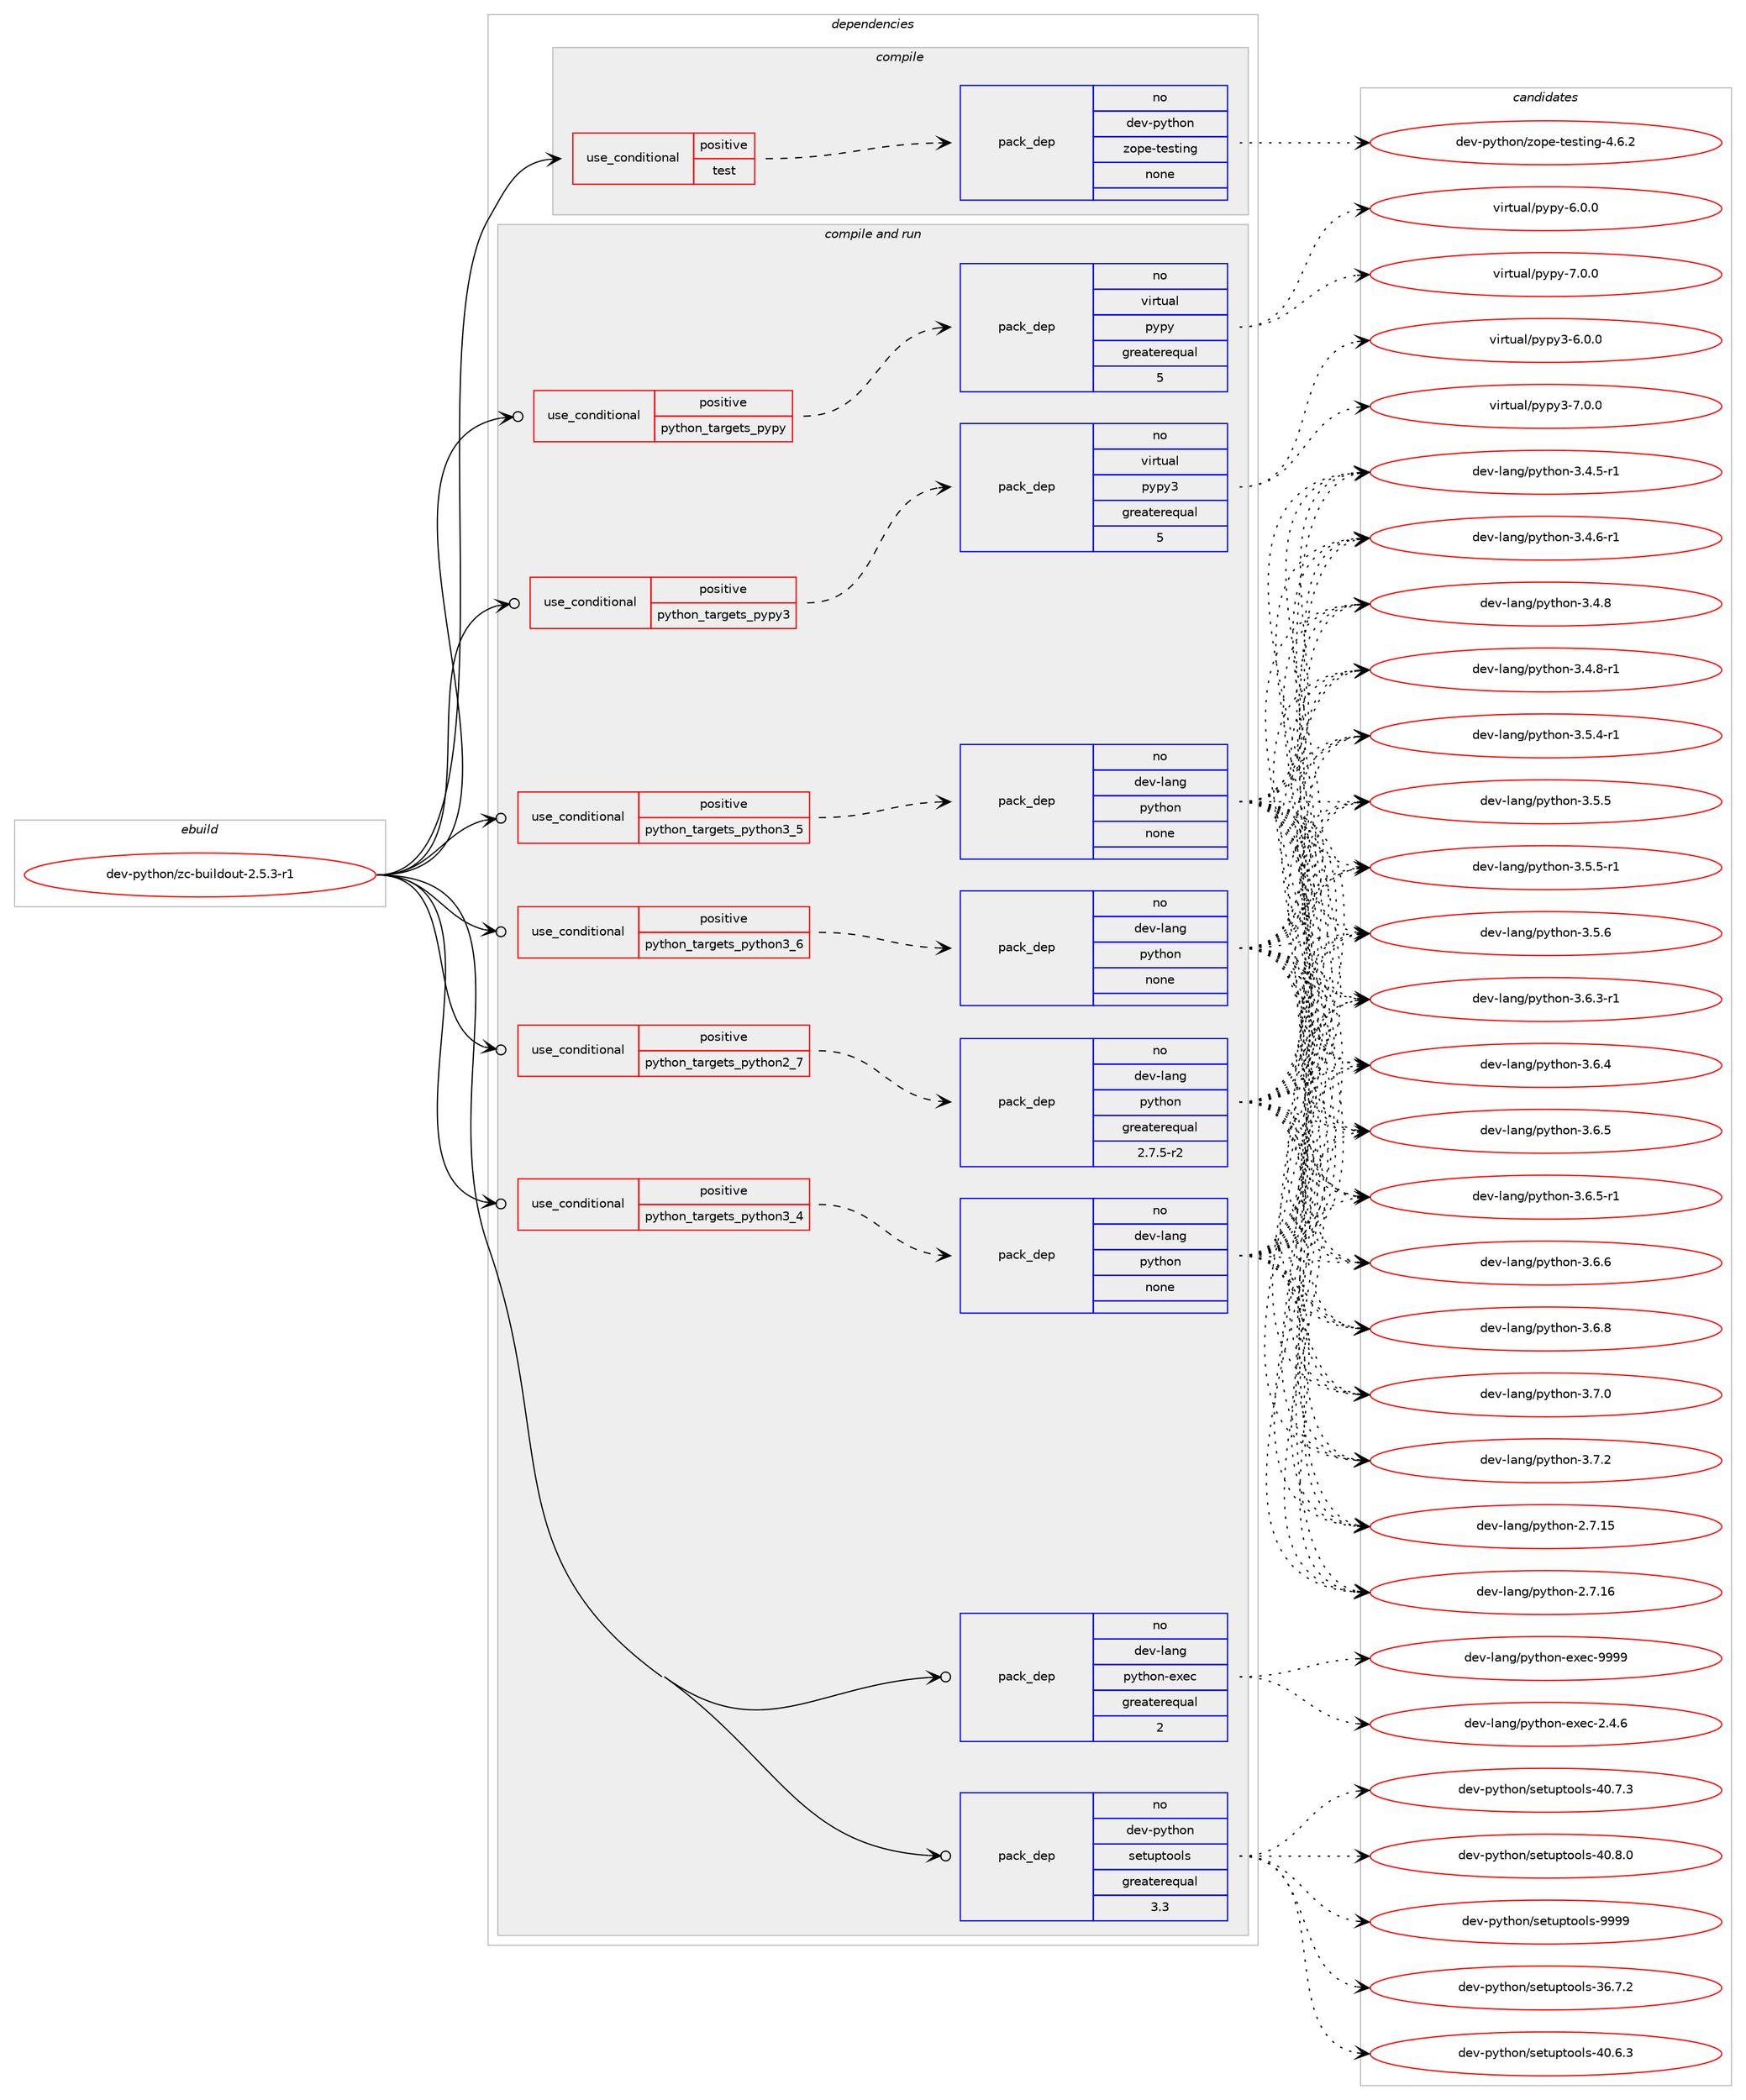 digraph prolog {

# *************
# Graph options
# *************

newrank=true;
concentrate=true;
compound=true;
graph [rankdir=LR,fontname=Helvetica,fontsize=10,ranksep=1.5];#, ranksep=2.5, nodesep=0.2];
edge  [arrowhead=vee];
node  [fontname=Helvetica,fontsize=10];

# **********
# The ebuild
# **********

subgraph cluster_leftcol {
color=gray;
rank=same;
label=<<i>ebuild</i>>;
id [label="dev-python/zc-buildout-2.5.3-r1", color=red, width=4, href="../dev-python/zc-buildout-2.5.3-r1.svg"];
}

# ****************
# The dependencies
# ****************

subgraph cluster_midcol {
color=gray;
label=<<i>dependencies</i>>;
subgraph cluster_compile {
fillcolor="#eeeeee";
style=filled;
label=<<i>compile</i>>;
subgraph cond387228 {
dependency1449106 [label=<<TABLE BORDER="0" CELLBORDER="1" CELLSPACING="0" CELLPADDING="4"><TR><TD ROWSPAN="3" CELLPADDING="10">use_conditional</TD></TR><TR><TD>positive</TD></TR><TR><TD>test</TD></TR></TABLE>>, shape=none, color=red];
subgraph pack1038505 {
dependency1449107 [label=<<TABLE BORDER="0" CELLBORDER="1" CELLSPACING="0" CELLPADDING="4" WIDTH="220"><TR><TD ROWSPAN="6" CELLPADDING="30">pack_dep</TD></TR><TR><TD WIDTH="110">no</TD></TR><TR><TD>dev-python</TD></TR><TR><TD>zope-testing</TD></TR><TR><TD>none</TD></TR><TR><TD></TD></TR></TABLE>>, shape=none, color=blue];
}
dependency1449106:e -> dependency1449107:w [weight=20,style="dashed",arrowhead="vee"];
}
id:e -> dependency1449106:w [weight=20,style="solid",arrowhead="vee"];
}
subgraph cluster_compileandrun {
fillcolor="#eeeeee";
style=filled;
label=<<i>compile and run</i>>;
subgraph cond387229 {
dependency1449108 [label=<<TABLE BORDER="0" CELLBORDER="1" CELLSPACING="0" CELLPADDING="4"><TR><TD ROWSPAN="3" CELLPADDING="10">use_conditional</TD></TR><TR><TD>positive</TD></TR><TR><TD>python_targets_pypy</TD></TR></TABLE>>, shape=none, color=red];
subgraph pack1038506 {
dependency1449109 [label=<<TABLE BORDER="0" CELLBORDER="1" CELLSPACING="0" CELLPADDING="4" WIDTH="220"><TR><TD ROWSPAN="6" CELLPADDING="30">pack_dep</TD></TR><TR><TD WIDTH="110">no</TD></TR><TR><TD>virtual</TD></TR><TR><TD>pypy</TD></TR><TR><TD>greaterequal</TD></TR><TR><TD>5</TD></TR></TABLE>>, shape=none, color=blue];
}
dependency1449108:e -> dependency1449109:w [weight=20,style="dashed",arrowhead="vee"];
}
id:e -> dependency1449108:w [weight=20,style="solid",arrowhead="odotvee"];
subgraph cond387230 {
dependency1449110 [label=<<TABLE BORDER="0" CELLBORDER="1" CELLSPACING="0" CELLPADDING="4"><TR><TD ROWSPAN="3" CELLPADDING="10">use_conditional</TD></TR><TR><TD>positive</TD></TR><TR><TD>python_targets_pypy3</TD></TR></TABLE>>, shape=none, color=red];
subgraph pack1038507 {
dependency1449111 [label=<<TABLE BORDER="0" CELLBORDER="1" CELLSPACING="0" CELLPADDING="4" WIDTH="220"><TR><TD ROWSPAN="6" CELLPADDING="30">pack_dep</TD></TR><TR><TD WIDTH="110">no</TD></TR><TR><TD>virtual</TD></TR><TR><TD>pypy3</TD></TR><TR><TD>greaterequal</TD></TR><TR><TD>5</TD></TR></TABLE>>, shape=none, color=blue];
}
dependency1449110:e -> dependency1449111:w [weight=20,style="dashed",arrowhead="vee"];
}
id:e -> dependency1449110:w [weight=20,style="solid",arrowhead="odotvee"];
subgraph cond387231 {
dependency1449112 [label=<<TABLE BORDER="0" CELLBORDER="1" CELLSPACING="0" CELLPADDING="4"><TR><TD ROWSPAN="3" CELLPADDING="10">use_conditional</TD></TR><TR><TD>positive</TD></TR><TR><TD>python_targets_python2_7</TD></TR></TABLE>>, shape=none, color=red];
subgraph pack1038508 {
dependency1449113 [label=<<TABLE BORDER="0" CELLBORDER="1" CELLSPACING="0" CELLPADDING="4" WIDTH="220"><TR><TD ROWSPAN="6" CELLPADDING="30">pack_dep</TD></TR><TR><TD WIDTH="110">no</TD></TR><TR><TD>dev-lang</TD></TR><TR><TD>python</TD></TR><TR><TD>greaterequal</TD></TR><TR><TD>2.7.5-r2</TD></TR></TABLE>>, shape=none, color=blue];
}
dependency1449112:e -> dependency1449113:w [weight=20,style="dashed",arrowhead="vee"];
}
id:e -> dependency1449112:w [weight=20,style="solid",arrowhead="odotvee"];
subgraph cond387232 {
dependency1449114 [label=<<TABLE BORDER="0" CELLBORDER="1" CELLSPACING="0" CELLPADDING="4"><TR><TD ROWSPAN="3" CELLPADDING="10">use_conditional</TD></TR><TR><TD>positive</TD></TR><TR><TD>python_targets_python3_4</TD></TR></TABLE>>, shape=none, color=red];
subgraph pack1038509 {
dependency1449115 [label=<<TABLE BORDER="0" CELLBORDER="1" CELLSPACING="0" CELLPADDING="4" WIDTH="220"><TR><TD ROWSPAN="6" CELLPADDING="30">pack_dep</TD></TR><TR><TD WIDTH="110">no</TD></TR><TR><TD>dev-lang</TD></TR><TR><TD>python</TD></TR><TR><TD>none</TD></TR><TR><TD></TD></TR></TABLE>>, shape=none, color=blue];
}
dependency1449114:e -> dependency1449115:w [weight=20,style="dashed",arrowhead="vee"];
}
id:e -> dependency1449114:w [weight=20,style="solid",arrowhead="odotvee"];
subgraph cond387233 {
dependency1449116 [label=<<TABLE BORDER="0" CELLBORDER="1" CELLSPACING="0" CELLPADDING="4"><TR><TD ROWSPAN="3" CELLPADDING="10">use_conditional</TD></TR><TR><TD>positive</TD></TR><TR><TD>python_targets_python3_5</TD></TR></TABLE>>, shape=none, color=red];
subgraph pack1038510 {
dependency1449117 [label=<<TABLE BORDER="0" CELLBORDER="1" CELLSPACING="0" CELLPADDING="4" WIDTH="220"><TR><TD ROWSPAN="6" CELLPADDING="30">pack_dep</TD></TR><TR><TD WIDTH="110">no</TD></TR><TR><TD>dev-lang</TD></TR><TR><TD>python</TD></TR><TR><TD>none</TD></TR><TR><TD></TD></TR></TABLE>>, shape=none, color=blue];
}
dependency1449116:e -> dependency1449117:w [weight=20,style="dashed",arrowhead="vee"];
}
id:e -> dependency1449116:w [weight=20,style="solid",arrowhead="odotvee"];
subgraph cond387234 {
dependency1449118 [label=<<TABLE BORDER="0" CELLBORDER="1" CELLSPACING="0" CELLPADDING="4"><TR><TD ROWSPAN="3" CELLPADDING="10">use_conditional</TD></TR><TR><TD>positive</TD></TR><TR><TD>python_targets_python3_6</TD></TR></TABLE>>, shape=none, color=red];
subgraph pack1038511 {
dependency1449119 [label=<<TABLE BORDER="0" CELLBORDER="1" CELLSPACING="0" CELLPADDING="4" WIDTH="220"><TR><TD ROWSPAN="6" CELLPADDING="30">pack_dep</TD></TR><TR><TD WIDTH="110">no</TD></TR><TR><TD>dev-lang</TD></TR><TR><TD>python</TD></TR><TR><TD>none</TD></TR><TR><TD></TD></TR></TABLE>>, shape=none, color=blue];
}
dependency1449118:e -> dependency1449119:w [weight=20,style="dashed",arrowhead="vee"];
}
id:e -> dependency1449118:w [weight=20,style="solid",arrowhead="odotvee"];
subgraph pack1038512 {
dependency1449120 [label=<<TABLE BORDER="0" CELLBORDER="1" CELLSPACING="0" CELLPADDING="4" WIDTH="220"><TR><TD ROWSPAN="6" CELLPADDING="30">pack_dep</TD></TR><TR><TD WIDTH="110">no</TD></TR><TR><TD>dev-lang</TD></TR><TR><TD>python-exec</TD></TR><TR><TD>greaterequal</TD></TR><TR><TD>2</TD></TR></TABLE>>, shape=none, color=blue];
}
id:e -> dependency1449120:w [weight=20,style="solid",arrowhead="odotvee"];
subgraph pack1038513 {
dependency1449121 [label=<<TABLE BORDER="0" CELLBORDER="1" CELLSPACING="0" CELLPADDING="4" WIDTH="220"><TR><TD ROWSPAN="6" CELLPADDING="30">pack_dep</TD></TR><TR><TD WIDTH="110">no</TD></TR><TR><TD>dev-python</TD></TR><TR><TD>setuptools</TD></TR><TR><TD>greaterequal</TD></TR><TR><TD>3.3</TD></TR></TABLE>>, shape=none, color=blue];
}
id:e -> dependency1449121:w [weight=20,style="solid",arrowhead="odotvee"];
}
subgraph cluster_run {
fillcolor="#eeeeee";
style=filled;
label=<<i>run</i>>;
}
}

# **************
# The candidates
# **************

subgraph cluster_choices {
rank=same;
color=gray;
label=<<i>candidates</i>>;

subgraph choice1038505 {
color=black;
nodesep=1;
choice100101118451121211161041111104712211111210145116101115116105110103455246544650 [label="dev-python/zope-testing-4.6.2", color=red, width=4,href="../dev-python/zope-testing-4.6.2.svg"];
dependency1449107:e -> choice100101118451121211161041111104712211111210145116101115116105110103455246544650:w [style=dotted,weight="100"];
}
subgraph choice1038506 {
color=black;
nodesep=1;
choice1181051141161179710847112121112121455446484648 [label="virtual/pypy-6.0.0", color=red, width=4,href="../virtual/pypy-6.0.0.svg"];
choice1181051141161179710847112121112121455546484648 [label="virtual/pypy-7.0.0", color=red, width=4,href="../virtual/pypy-7.0.0.svg"];
dependency1449109:e -> choice1181051141161179710847112121112121455446484648:w [style=dotted,weight="100"];
dependency1449109:e -> choice1181051141161179710847112121112121455546484648:w [style=dotted,weight="100"];
}
subgraph choice1038507 {
color=black;
nodesep=1;
choice118105114116117971084711212111212151455446484648 [label="virtual/pypy3-6.0.0", color=red, width=4,href="../virtual/pypy3-6.0.0.svg"];
choice118105114116117971084711212111212151455546484648 [label="virtual/pypy3-7.0.0", color=red, width=4,href="../virtual/pypy3-7.0.0.svg"];
dependency1449111:e -> choice118105114116117971084711212111212151455446484648:w [style=dotted,weight="100"];
dependency1449111:e -> choice118105114116117971084711212111212151455546484648:w [style=dotted,weight="100"];
}
subgraph choice1038508 {
color=black;
nodesep=1;
choice10010111845108971101034711212111610411111045504655464953 [label="dev-lang/python-2.7.15", color=red, width=4,href="../dev-lang/python-2.7.15.svg"];
choice10010111845108971101034711212111610411111045504655464954 [label="dev-lang/python-2.7.16", color=red, width=4,href="../dev-lang/python-2.7.16.svg"];
choice1001011184510897110103471121211161041111104551465246534511449 [label="dev-lang/python-3.4.5-r1", color=red, width=4,href="../dev-lang/python-3.4.5-r1.svg"];
choice1001011184510897110103471121211161041111104551465246544511449 [label="dev-lang/python-3.4.6-r1", color=red, width=4,href="../dev-lang/python-3.4.6-r1.svg"];
choice100101118451089711010347112121116104111110455146524656 [label="dev-lang/python-3.4.8", color=red, width=4,href="../dev-lang/python-3.4.8.svg"];
choice1001011184510897110103471121211161041111104551465246564511449 [label="dev-lang/python-3.4.8-r1", color=red, width=4,href="../dev-lang/python-3.4.8-r1.svg"];
choice1001011184510897110103471121211161041111104551465346524511449 [label="dev-lang/python-3.5.4-r1", color=red, width=4,href="../dev-lang/python-3.5.4-r1.svg"];
choice100101118451089711010347112121116104111110455146534653 [label="dev-lang/python-3.5.5", color=red, width=4,href="../dev-lang/python-3.5.5.svg"];
choice1001011184510897110103471121211161041111104551465346534511449 [label="dev-lang/python-3.5.5-r1", color=red, width=4,href="../dev-lang/python-3.5.5-r1.svg"];
choice100101118451089711010347112121116104111110455146534654 [label="dev-lang/python-3.5.6", color=red, width=4,href="../dev-lang/python-3.5.6.svg"];
choice1001011184510897110103471121211161041111104551465446514511449 [label="dev-lang/python-3.6.3-r1", color=red, width=4,href="../dev-lang/python-3.6.3-r1.svg"];
choice100101118451089711010347112121116104111110455146544652 [label="dev-lang/python-3.6.4", color=red, width=4,href="../dev-lang/python-3.6.4.svg"];
choice100101118451089711010347112121116104111110455146544653 [label="dev-lang/python-3.6.5", color=red, width=4,href="../dev-lang/python-3.6.5.svg"];
choice1001011184510897110103471121211161041111104551465446534511449 [label="dev-lang/python-3.6.5-r1", color=red, width=4,href="../dev-lang/python-3.6.5-r1.svg"];
choice100101118451089711010347112121116104111110455146544654 [label="dev-lang/python-3.6.6", color=red, width=4,href="../dev-lang/python-3.6.6.svg"];
choice100101118451089711010347112121116104111110455146544656 [label="dev-lang/python-3.6.8", color=red, width=4,href="../dev-lang/python-3.6.8.svg"];
choice100101118451089711010347112121116104111110455146554648 [label="dev-lang/python-3.7.0", color=red, width=4,href="../dev-lang/python-3.7.0.svg"];
choice100101118451089711010347112121116104111110455146554650 [label="dev-lang/python-3.7.2", color=red, width=4,href="../dev-lang/python-3.7.2.svg"];
dependency1449113:e -> choice10010111845108971101034711212111610411111045504655464953:w [style=dotted,weight="100"];
dependency1449113:e -> choice10010111845108971101034711212111610411111045504655464954:w [style=dotted,weight="100"];
dependency1449113:e -> choice1001011184510897110103471121211161041111104551465246534511449:w [style=dotted,weight="100"];
dependency1449113:e -> choice1001011184510897110103471121211161041111104551465246544511449:w [style=dotted,weight="100"];
dependency1449113:e -> choice100101118451089711010347112121116104111110455146524656:w [style=dotted,weight="100"];
dependency1449113:e -> choice1001011184510897110103471121211161041111104551465246564511449:w [style=dotted,weight="100"];
dependency1449113:e -> choice1001011184510897110103471121211161041111104551465346524511449:w [style=dotted,weight="100"];
dependency1449113:e -> choice100101118451089711010347112121116104111110455146534653:w [style=dotted,weight="100"];
dependency1449113:e -> choice1001011184510897110103471121211161041111104551465346534511449:w [style=dotted,weight="100"];
dependency1449113:e -> choice100101118451089711010347112121116104111110455146534654:w [style=dotted,weight="100"];
dependency1449113:e -> choice1001011184510897110103471121211161041111104551465446514511449:w [style=dotted,weight="100"];
dependency1449113:e -> choice100101118451089711010347112121116104111110455146544652:w [style=dotted,weight="100"];
dependency1449113:e -> choice100101118451089711010347112121116104111110455146544653:w [style=dotted,weight="100"];
dependency1449113:e -> choice1001011184510897110103471121211161041111104551465446534511449:w [style=dotted,weight="100"];
dependency1449113:e -> choice100101118451089711010347112121116104111110455146544654:w [style=dotted,weight="100"];
dependency1449113:e -> choice100101118451089711010347112121116104111110455146544656:w [style=dotted,weight="100"];
dependency1449113:e -> choice100101118451089711010347112121116104111110455146554648:w [style=dotted,weight="100"];
dependency1449113:e -> choice100101118451089711010347112121116104111110455146554650:w [style=dotted,weight="100"];
}
subgraph choice1038509 {
color=black;
nodesep=1;
choice10010111845108971101034711212111610411111045504655464953 [label="dev-lang/python-2.7.15", color=red, width=4,href="../dev-lang/python-2.7.15.svg"];
choice10010111845108971101034711212111610411111045504655464954 [label="dev-lang/python-2.7.16", color=red, width=4,href="../dev-lang/python-2.7.16.svg"];
choice1001011184510897110103471121211161041111104551465246534511449 [label="dev-lang/python-3.4.5-r1", color=red, width=4,href="../dev-lang/python-3.4.5-r1.svg"];
choice1001011184510897110103471121211161041111104551465246544511449 [label="dev-lang/python-3.4.6-r1", color=red, width=4,href="../dev-lang/python-3.4.6-r1.svg"];
choice100101118451089711010347112121116104111110455146524656 [label="dev-lang/python-3.4.8", color=red, width=4,href="../dev-lang/python-3.4.8.svg"];
choice1001011184510897110103471121211161041111104551465246564511449 [label="dev-lang/python-3.4.8-r1", color=red, width=4,href="../dev-lang/python-3.4.8-r1.svg"];
choice1001011184510897110103471121211161041111104551465346524511449 [label="dev-lang/python-3.5.4-r1", color=red, width=4,href="../dev-lang/python-3.5.4-r1.svg"];
choice100101118451089711010347112121116104111110455146534653 [label="dev-lang/python-3.5.5", color=red, width=4,href="../dev-lang/python-3.5.5.svg"];
choice1001011184510897110103471121211161041111104551465346534511449 [label="dev-lang/python-3.5.5-r1", color=red, width=4,href="../dev-lang/python-3.5.5-r1.svg"];
choice100101118451089711010347112121116104111110455146534654 [label="dev-lang/python-3.5.6", color=red, width=4,href="../dev-lang/python-3.5.6.svg"];
choice1001011184510897110103471121211161041111104551465446514511449 [label="dev-lang/python-3.6.3-r1", color=red, width=4,href="../dev-lang/python-3.6.3-r1.svg"];
choice100101118451089711010347112121116104111110455146544652 [label="dev-lang/python-3.6.4", color=red, width=4,href="../dev-lang/python-3.6.4.svg"];
choice100101118451089711010347112121116104111110455146544653 [label="dev-lang/python-3.6.5", color=red, width=4,href="../dev-lang/python-3.6.5.svg"];
choice1001011184510897110103471121211161041111104551465446534511449 [label="dev-lang/python-3.6.5-r1", color=red, width=4,href="../dev-lang/python-3.6.5-r1.svg"];
choice100101118451089711010347112121116104111110455146544654 [label="dev-lang/python-3.6.6", color=red, width=4,href="../dev-lang/python-3.6.6.svg"];
choice100101118451089711010347112121116104111110455146544656 [label="dev-lang/python-3.6.8", color=red, width=4,href="../dev-lang/python-3.6.8.svg"];
choice100101118451089711010347112121116104111110455146554648 [label="dev-lang/python-3.7.0", color=red, width=4,href="../dev-lang/python-3.7.0.svg"];
choice100101118451089711010347112121116104111110455146554650 [label="dev-lang/python-3.7.2", color=red, width=4,href="../dev-lang/python-3.7.2.svg"];
dependency1449115:e -> choice10010111845108971101034711212111610411111045504655464953:w [style=dotted,weight="100"];
dependency1449115:e -> choice10010111845108971101034711212111610411111045504655464954:w [style=dotted,weight="100"];
dependency1449115:e -> choice1001011184510897110103471121211161041111104551465246534511449:w [style=dotted,weight="100"];
dependency1449115:e -> choice1001011184510897110103471121211161041111104551465246544511449:w [style=dotted,weight="100"];
dependency1449115:e -> choice100101118451089711010347112121116104111110455146524656:w [style=dotted,weight="100"];
dependency1449115:e -> choice1001011184510897110103471121211161041111104551465246564511449:w [style=dotted,weight="100"];
dependency1449115:e -> choice1001011184510897110103471121211161041111104551465346524511449:w [style=dotted,weight="100"];
dependency1449115:e -> choice100101118451089711010347112121116104111110455146534653:w [style=dotted,weight="100"];
dependency1449115:e -> choice1001011184510897110103471121211161041111104551465346534511449:w [style=dotted,weight="100"];
dependency1449115:e -> choice100101118451089711010347112121116104111110455146534654:w [style=dotted,weight="100"];
dependency1449115:e -> choice1001011184510897110103471121211161041111104551465446514511449:w [style=dotted,weight="100"];
dependency1449115:e -> choice100101118451089711010347112121116104111110455146544652:w [style=dotted,weight="100"];
dependency1449115:e -> choice100101118451089711010347112121116104111110455146544653:w [style=dotted,weight="100"];
dependency1449115:e -> choice1001011184510897110103471121211161041111104551465446534511449:w [style=dotted,weight="100"];
dependency1449115:e -> choice100101118451089711010347112121116104111110455146544654:w [style=dotted,weight="100"];
dependency1449115:e -> choice100101118451089711010347112121116104111110455146544656:w [style=dotted,weight="100"];
dependency1449115:e -> choice100101118451089711010347112121116104111110455146554648:w [style=dotted,weight="100"];
dependency1449115:e -> choice100101118451089711010347112121116104111110455146554650:w [style=dotted,weight="100"];
}
subgraph choice1038510 {
color=black;
nodesep=1;
choice10010111845108971101034711212111610411111045504655464953 [label="dev-lang/python-2.7.15", color=red, width=4,href="../dev-lang/python-2.7.15.svg"];
choice10010111845108971101034711212111610411111045504655464954 [label="dev-lang/python-2.7.16", color=red, width=4,href="../dev-lang/python-2.7.16.svg"];
choice1001011184510897110103471121211161041111104551465246534511449 [label="dev-lang/python-3.4.5-r1", color=red, width=4,href="../dev-lang/python-3.4.5-r1.svg"];
choice1001011184510897110103471121211161041111104551465246544511449 [label="dev-lang/python-3.4.6-r1", color=red, width=4,href="../dev-lang/python-3.4.6-r1.svg"];
choice100101118451089711010347112121116104111110455146524656 [label="dev-lang/python-3.4.8", color=red, width=4,href="../dev-lang/python-3.4.8.svg"];
choice1001011184510897110103471121211161041111104551465246564511449 [label="dev-lang/python-3.4.8-r1", color=red, width=4,href="../dev-lang/python-3.4.8-r1.svg"];
choice1001011184510897110103471121211161041111104551465346524511449 [label="dev-lang/python-3.5.4-r1", color=red, width=4,href="../dev-lang/python-3.5.4-r1.svg"];
choice100101118451089711010347112121116104111110455146534653 [label="dev-lang/python-3.5.5", color=red, width=4,href="../dev-lang/python-3.5.5.svg"];
choice1001011184510897110103471121211161041111104551465346534511449 [label="dev-lang/python-3.5.5-r1", color=red, width=4,href="../dev-lang/python-3.5.5-r1.svg"];
choice100101118451089711010347112121116104111110455146534654 [label="dev-lang/python-3.5.6", color=red, width=4,href="../dev-lang/python-3.5.6.svg"];
choice1001011184510897110103471121211161041111104551465446514511449 [label="dev-lang/python-3.6.3-r1", color=red, width=4,href="../dev-lang/python-3.6.3-r1.svg"];
choice100101118451089711010347112121116104111110455146544652 [label="dev-lang/python-3.6.4", color=red, width=4,href="../dev-lang/python-3.6.4.svg"];
choice100101118451089711010347112121116104111110455146544653 [label="dev-lang/python-3.6.5", color=red, width=4,href="../dev-lang/python-3.6.5.svg"];
choice1001011184510897110103471121211161041111104551465446534511449 [label="dev-lang/python-3.6.5-r1", color=red, width=4,href="../dev-lang/python-3.6.5-r1.svg"];
choice100101118451089711010347112121116104111110455146544654 [label="dev-lang/python-3.6.6", color=red, width=4,href="../dev-lang/python-3.6.6.svg"];
choice100101118451089711010347112121116104111110455146544656 [label="dev-lang/python-3.6.8", color=red, width=4,href="../dev-lang/python-3.6.8.svg"];
choice100101118451089711010347112121116104111110455146554648 [label="dev-lang/python-3.7.0", color=red, width=4,href="../dev-lang/python-3.7.0.svg"];
choice100101118451089711010347112121116104111110455146554650 [label="dev-lang/python-3.7.2", color=red, width=4,href="../dev-lang/python-3.7.2.svg"];
dependency1449117:e -> choice10010111845108971101034711212111610411111045504655464953:w [style=dotted,weight="100"];
dependency1449117:e -> choice10010111845108971101034711212111610411111045504655464954:w [style=dotted,weight="100"];
dependency1449117:e -> choice1001011184510897110103471121211161041111104551465246534511449:w [style=dotted,weight="100"];
dependency1449117:e -> choice1001011184510897110103471121211161041111104551465246544511449:w [style=dotted,weight="100"];
dependency1449117:e -> choice100101118451089711010347112121116104111110455146524656:w [style=dotted,weight="100"];
dependency1449117:e -> choice1001011184510897110103471121211161041111104551465246564511449:w [style=dotted,weight="100"];
dependency1449117:e -> choice1001011184510897110103471121211161041111104551465346524511449:w [style=dotted,weight="100"];
dependency1449117:e -> choice100101118451089711010347112121116104111110455146534653:w [style=dotted,weight="100"];
dependency1449117:e -> choice1001011184510897110103471121211161041111104551465346534511449:w [style=dotted,weight="100"];
dependency1449117:e -> choice100101118451089711010347112121116104111110455146534654:w [style=dotted,weight="100"];
dependency1449117:e -> choice1001011184510897110103471121211161041111104551465446514511449:w [style=dotted,weight="100"];
dependency1449117:e -> choice100101118451089711010347112121116104111110455146544652:w [style=dotted,weight="100"];
dependency1449117:e -> choice100101118451089711010347112121116104111110455146544653:w [style=dotted,weight="100"];
dependency1449117:e -> choice1001011184510897110103471121211161041111104551465446534511449:w [style=dotted,weight="100"];
dependency1449117:e -> choice100101118451089711010347112121116104111110455146544654:w [style=dotted,weight="100"];
dependency1449117:e -> choice100101118451089711010347112121116104111110455146544656:w [style=dotted,weight="100"];
dependency1449117:e -> choice100101118451089711010347112121116104111110455146554648:w [style=dotted,weight="100"];
dependency1449117:e -> choice100101118451089711010347112121116104111110455146554650:w [style=dotted,weight="100"];
}
subgraph choice1038511 {
color=black;
nodesep=1;
choice10010111845108971101034711212111610411111045504655464953 [label="dev-lang/python-2.7.15", color=red, width=4,href="../dev-lang/python-2.7.15.svg"];
choice10010111845108971101034711212111610411111045504655464954 [label="dev-lang/python-2.7.16", color=red, width=4,href="../dev-lang/python-2.7.16.svg"];
choice1001011184510897110103471121211161041111104551465246534511449 [label="dev-lang/python-3.4.5-r1", color=red, width=4,href="../dev-lang/python-3.4.5-r1.svg"];
choice1001011184510897110103471121211161041111104551465246544511449 [label="dev-lang/python-3.4.6-r1", color=red, width=4,href="../dev-lang/python-3.4.6-r1.svg"];
choice100101118451089711010347112121116104111110455146524656 [label="dev-lang/python-3.4.8", color=red, width=4,href="../dev-lang/python-3.4.8.svg"];
choice1001011184510897110103471121211161041111104551465246564511449 [label="dev-lang/python-3.4.8-r1", color=red, width=4,href="../dev-lang/python-3.4.8-r1.svg"];
choice1001011184510897110103471121211161041111104551465346524511449 [label="dev-lang/python-3.5.4-r1", color=red, width=4,href="../dev-lang/python-3.5.4-r1.svg"];
choice100101118451089711010347112121116104111110455146534653 [label="dev-lang/python-3.5.5", color=red, width=4,href="../dev-lang/python-3.5.5.svg"];
choice1001011184510897110103471121211161041111104551465346534511449 [label="dev-lang/python-3.5.5-r1", color=red, width=4,href="../dev-lang/python-3.5.5-r1.svg"];
choice100101118451089711010347112121116104111110455146534654 [label="dev-lang/python-3.5.6", color=red, width=4,href="../dev-lang/python-3.5.6.svg"];
choice1001011184510897110103471121211161041111104551465446514511449 [label="dev-lang/python-3.6.3-r1", color=red, width=4,href="../dev-lang/python-3.6.3-r1.svg"];
choice100101118451089711010347112121116104111110455146544652 [label="dev-lang/python-3.6.4", color=red, width=4,href="../dev-lang/python-3.6.4.svg"];
choice100101118451089711010347112121116104111110455146544653 [label="dev-lang/python-3.6.5", color=red, width=4,href="../dev-lang/python-3.6.5.svg"];
choice1001011184510897110103471121211161041111104551465446534511449 [label="dev-lang/python-3.6.5-r1", color=red, width=4,href="../dev-lang/python-3.6.5-r1.svg"];
choice100101118451089711010347112121116104111110455146544654 [label="dev-lang/python-3.6.6", color=red, width=4,href="../dev-lang/python-3.6.6.svg"];
choice100101118451089711010347112121116104111110455146544656 [label="dev-lang/python-3.6.8", color=red, width=4,href="../dev-lang/python-3.6.8.svg"];
choice100101118451089711010347112121116104111110455146554648 [label="dev-lang/python-3.7.0", color=red, width=4,href="../dev-lang/python-3.7.0.svg"];
choice100101118451089711010347112121116104111110455146554650 [label="dev-lang/python-3.7.2", color=red, width=4,href="../dev-lang/python-3.7.2.svg"];
dependency1449119:e -> choice10010111845108971101034711212111610411111045504655464953:w [style=dotted,weight="100"];
dependency1449119:e -> choice10010111845108971101034711212111610411111045504655464954:w [style=dotted,weight="100"];
dependency1449119:e -> choice1001011184510897110103471121211161041111104551465246534511449:w [style=dotted,weight="100"];
dependency1449119:e -> choice1001011184510897110103471121211161041111104551465246544511449:w [style=dotted,weight="100"];
dependency1449119:e -> choice100101118451089711010347112121116104111110455146524656:w [style=dotted,weight="100"];
dependency1449119:e -> choice1001011184510897110103471121211161041111104551465246564511449:w [style=dotted,weight="100"];
dependency1449119:e -> choice1001011184510897110103471121211161041111104551465346524511449:w [style=dotted,weight="100"];
dependency1449119:e -> choice100101118451089711010347112121116104111110455146534653:w [style=dotted,weight="100"];
dependency1449119:e -> choice1001011184510897110103471121211161041111104551465346534511449:w [style=dotted,weight="100"];
dependency1449119:e -> choice100101118451089711010347112121116104111110455146534654:w [style=dotted,weight="100"];
dependency1449119:e -> choice1001011184510897110103471121211161041111104551465446514511449:w [style=dotted,weight="100"];
dependency1449119:e -> choice100101118451089711010347112121116104111110455146544652:w [style=dotted,weight="100"];
dependency1449119:e -> choice100101118451089711010347112121116104111110455146544653:w [style=dotted,weight="100"];
dependency1449119:e -> choice1001011184510897110103471121211161041111104551465446534511449:w [style=dotted,weight="100"];
dependency1449119:e -> choice100101118451089711010347112121116104111110455146544654:w [style=dotted,weight="100"];
dependency1449119:e -> choice100101118451089711010347112121116104111110455146544656:w [style=dotted,weight="100"];
dependency1449119:e -> choice100101118451089711010347112121116104111110455146554648:w [style=dotted,weight="100"];
dependency1449119:e -> choice100101118451089711010347112121116104111110455146554650:w [style=dotted,weight="100"];
}
subgraph choice1038512 {
color=black;
nodesep=1;
choice1001011184510897110103471121211161041111104510112010199455046524654 [label="dev-lang/python-exec-2.4.6", color=red, width=4,href="../dev-lang/python-exec-2.4.6.svg"];
choice10010111845108971101034711212111610411111045101120101994557575757 [label="dev-lang/python-exec-9999", color=red, width=4,href="../dev-lang/python-exec-9999.svg"];
dependency1449120:e -> choice1001011184510897110103471121211161041111104510112010199455046524654:w [style=dotted,weight="100"];
dependency1449120:e -> choice10010111845108971101034711212111610411111045101120101994557575757:w [style=dotted,weight="100"];
}
subgraph choice1038513 {
color=black;
nodesep=1;
choice100101118451121211161041111104711510111611711211611111110811545515446554650 [label="dev-python/setuptools-36.7.2", color=red, width=4,href="../dev-python/setuptools-36.7.2.svg"];
choice100101118451121211161041111104711510111611711211611111110811545524846544651 [label="dev-python/setuptools-40.6.3", color=red, width=4,href="../dev-python/setuptools-40.6.3.svg"];
choice100101118451121211161041111104711510111611711211611111110811545524846554651 [label="dev-python/setuptools-40.7.3", color=red, width=4,href="../dev-python/setuptools-40.7.3.svg"];
choice100101118451121211161041111104711510111611711211611111110811545524846564648 [label="dev-python/setuptools-40.8.0", color=red, width=4,href="../dev-python/setuptools-40.8.0.svg"];
choice10010111845112121116104111110471151011161171121161111111081154557575757 [label="dev-python/setuptools-9999", color=red, width=4,href="../dev-python/setuptools-9999.svg"];
dependency1449121:e -> choice100101118451121211161041111104711510111611711211611111110811545515446554650:w [style=dotted,weight="100"];
dependency1449121:e -> choice100101118451121211161041111104711510111611711211611111110811545524846544651:w [style=dotted,weight="100"];
dependency1449121:e -> choice100101118451121211161041111104711510111611711211611111110811545524846554651:w [style=dotted,weight="100"];
dependency1449121:e -> choice100101118451121211161041111104711510111611711211611111110811545524846564648:w [style=dotted,weight="100"];
dependency1449121:e -> choice10010111845112121116104111110471151011161171121161111111081154557575757:w [style=dotted,weight="100"];
}
}

}
